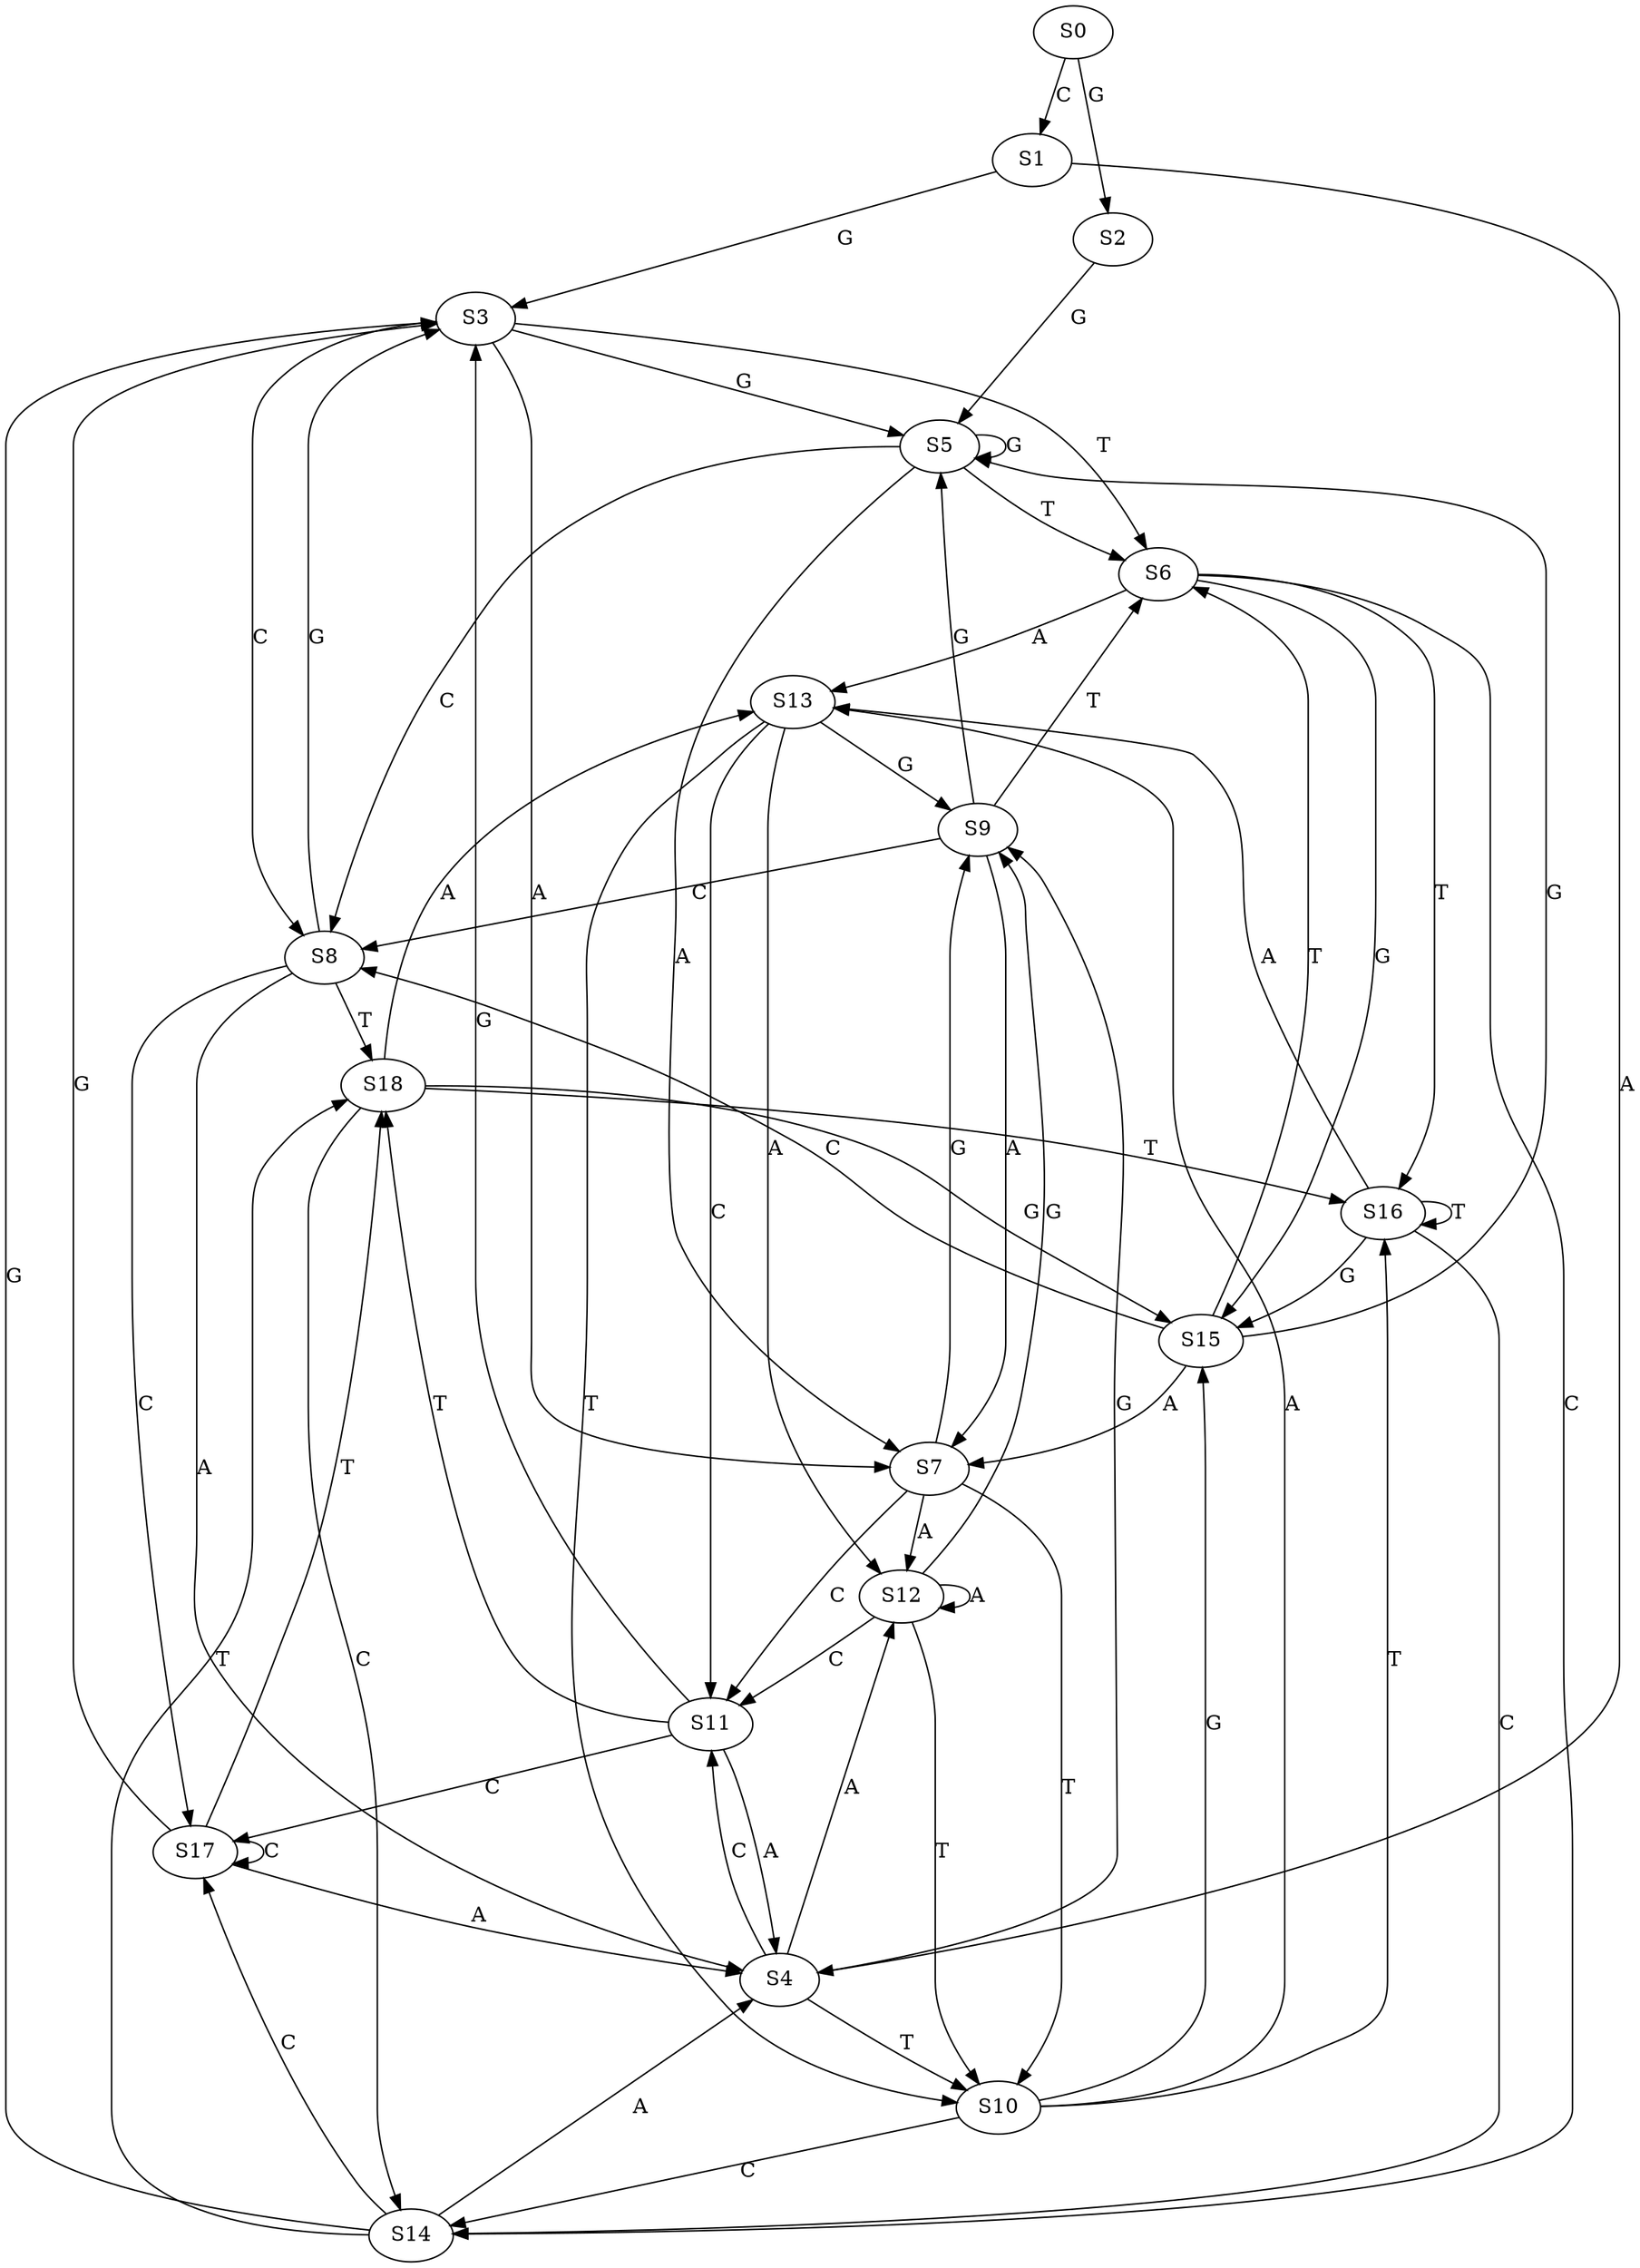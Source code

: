 strict digraph  {
	S0 -> S1 [ label = C ];
	S0 -> S2 [ label = G ];
	S1 -> S3 [ label = G ];
	S1 -> S4 [ label = A ];
	S2 -> S5 [ label = G ];
	S3 -> S5 [ label = G ];
	S3 -> S6 [ label = T ];
	S3 -> S7 [ label = A ];
	S3 -> S8 [ label = C ];
	S4 -> S9 [ label = G ];
	S4 -> S10 [ label = T ];
	S4 -> S11 [ label = C ];
	S4 -> S12 [ label = A ];
	S5 -> S7 [ label = A ];
	S5 -> S6 [ label = T ];
	S5 -> S5 [ label = G ];
	S5 -> S8 [ label = C ];
	S6 -> S13 [ label = A ];
	S6 -> S14 [ label = C ];
	S6 -> S15 [ label = G ];
	S6 -> S16 [ label = T ];
	S7 -> S9 [ label = G ];
	S7 -> S12 [ label = A ];
	S7 -> S11 [ label = C ];
	S7 -> S10 [ label = T ];
	S8 -> S17 [ label = C ];
	S8 -> S18 [ label = T ];
	S8 -> S3 [ label = G ];
	S8 -> S4 [ label = A ];
	S9 -> S6 [ label = T ];
	S9 -> S5 [ label = G ];
	S9 -> S7 [ label = A ];
	S9 -> S8 [ label = C ];
	S10 -> S13 [ label = A ];
	S10 -> S14 [ label = C ];
	S10 -> S16 [ label = T ];
	S10 -> S15 [ label = G ];
	S11 -> S4 [ label = A ];
	S11 -> S18 [ label = T ];
	S11 -> S17 [ label = C ];
	S11 -> S3 [ label = G ];
	S12 -> S10 [ label = T ];
	S12 -> S11 [ label = C ];
	S12 -> S9 [ label = G ];
	S12 -> S12 [ label = A ];
	S13 -> S9 [ label = G ];
	S13 -> S10 [ label = T ];
	S13 -> S12 [ label = A ];
	S13 -> S11 [ label = C ];
	S14 -> S18 [ label = T ];
	S14 -> S3 [ label = G ];
	S14 -> S17 [ label = C ];
	S14 -> S4 [ label = A ];
	S15 -> S7 [ label = A ];
	S15 -> S6 [ label = T ];
	S15 -> S8 [ label = C ];
	S15 -> S5 [ label = G ];
	S16 -> S14 [ label = C ];
	S16 -> S15 [ label = G ];
	S16 -> S13 [ label = A ];
	S16 -> S16 [ label = T ];
	S17 -> S3 [ label = G ];
	S17 -> S17 [ label = C ];
	S17 -> S4 [ label = A ];
	S17 -> S18 [ label = T ];
	S18 -> S15 [ label = G ];
	S18 -> S14 [ label = C ];
	S18 -> S13 [ label = A ];
	S18 -> S16 [ label = T ];
}
